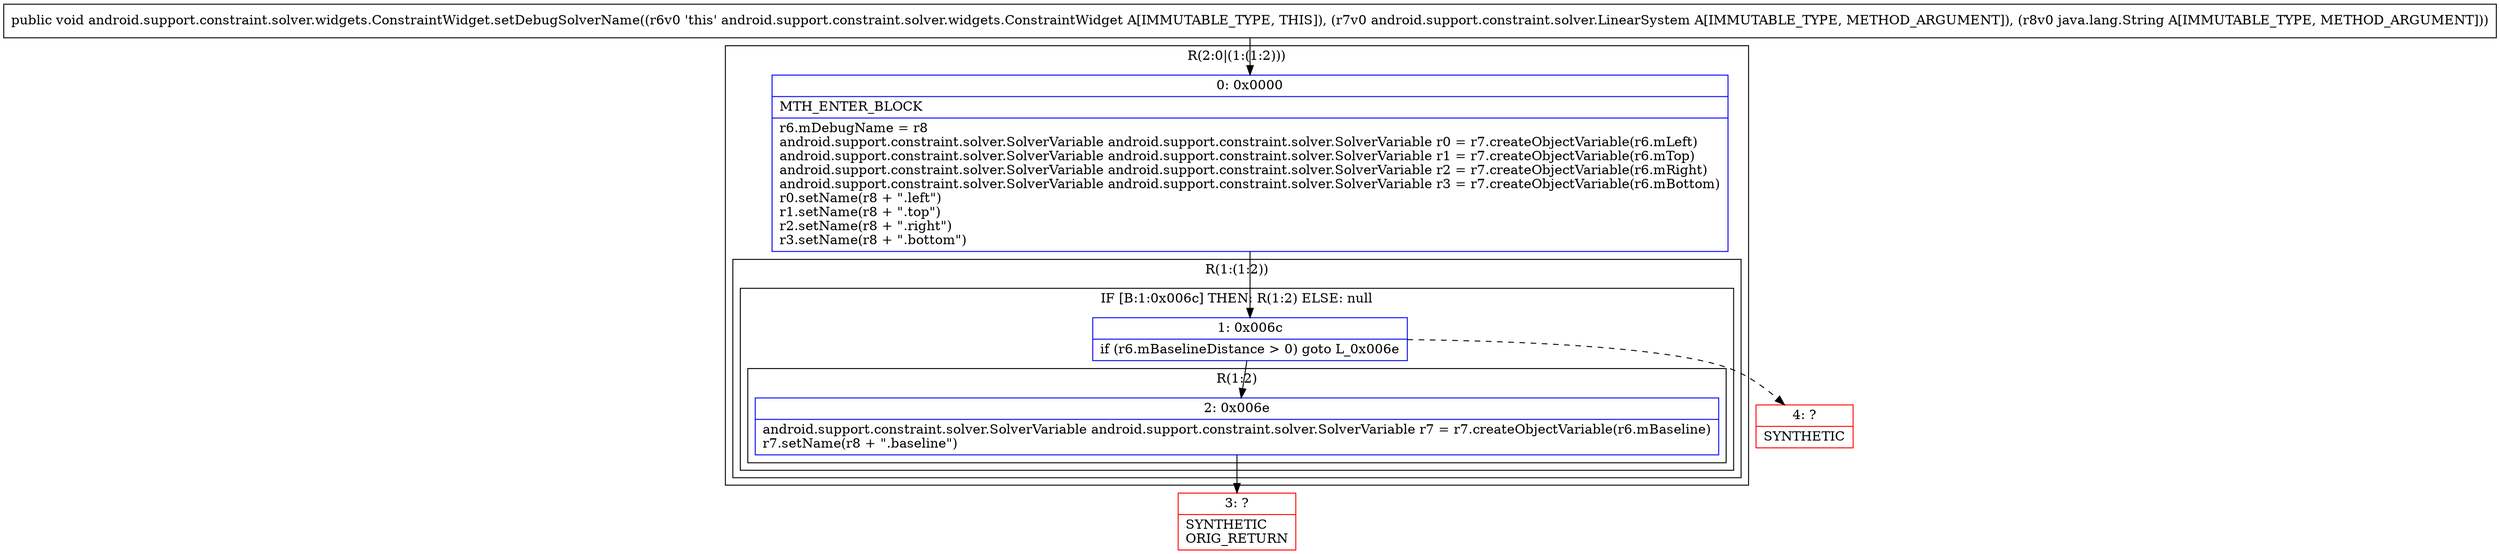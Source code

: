 digraph "CFG forandroid.support.constraint.solver.widgets.ConstraintWidget.setDebugSolverName(Landroid\/support\/constraint\/solver\/LinearSystem;Ljava\/lang\/String;)V" {
subgraph cluster_Region_65488106 {
label = "R(2:0|(1:(1:2)))";
node [shape=record,color=blue];
Node_0 [shape=record,label="{0\:\ 0x0000|MTH_ENTER_BLOCK\l|r6.mDebugName = r8\landroid.support.constraint.solver.SolverVariable android.support.constraint.solver.SolverVariable r0 = r7.createObjectVariable(r6.mLeft)\landroid.support.constraint.solver.SolverVariable android.support.constraint.solver.SolverVariable r1 = r7.createObjectVariable(r6.mTop)\landroid.support.constraint.solver.SolverVariable android.support.constraint.solver.SolverVariable r2 = r7.createObjectVariable(r6.mRight)\landroid.support.constraint.solver.SolverVariable android.support.constraint.solver.SolverVariable r3 = r7.createObjectVariable(r6.mBottom)\lr0.setName(r8 + \".left\")\lr1.setName(r8 + \".top\")\lr2.setName(r8 + \".right\")\lr3.setName(r8 + \".bottom\")\l}"];
subgraph cluster_Region_1945991460 {
label = "R(1:(1:2))";
node [shape=record,color=blue];
subgraph cluster_IfRegion_1459771769 {
label = "IF [B:1:0x006c] THEN: R(1:2) ELSE: null";
node [shape=record,color=blue];
Node_1 [shape=record,label="{1\:\ 0x006c|if (r6.mBaselineDistance \> 0) goto L_0x006e\l}"];
subgraph cluster_Region_767567330 {
label = "R(1:2)";
node [shape=record,color=blue];
Node_2 [shape=record,label="{2\:\ 0x006e|android.support.constraint.solver.SolverVariable android.support.constraint.solver.SolverVariable r7 = r7.createObjectVariable(r6.mBaseline)\lr7.setName(r8 + \".baseline\")\l}"];
}
}
}
}
Node_3 [shape=record,color=red,label="{3\:\ ?|SYNTHETIC\lORIG_RETURN\l}"];
Node_4 [shape=record,color=red,label="{4\:\ ?|SYNTHETIC\l}"];
MethodNode[shape=record,label="{public void android.support.constraint.solver.widgets.ConstraintWidget.setDebugSolverName((r6v0 'this' android.support.constraint.solver.widgets.ConstraintWidget A[IMMUTABLE_TYPE, THIS]), (r7v0 android.support.constraint.solver.LinearSystem A[IMMUTABLE_TYPE, METHOD_ARGUMENT]), (r8v0 java.lang.String A[IMMUTABLE_TYPE, METHOD_ARGUMENT])) }"];
MethodNode -> Node_0;
Node_0 -> Node_1;
Node_1 -> Node_2;
Node_1 -> Node_4[style=dashed];
Node_2 -> Node_3;
}

